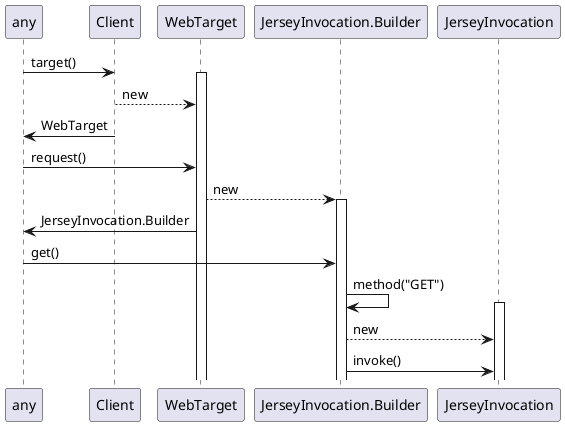 @startuml
any -> Client: target()
activate WebTarget
Client --> WebTarget: new
Client -> any: WebTarget

any -> WebTarget: request()
WebTarget --> JerseyInvocation.Builder: new
activate JerseyInvocation.Builder
WebTarget -> any: JerseyInvocation.Builder
any -> JerseyInvocation.Builder: get()
JerseyInvocation.Builder -> JerseyInvocation.Builder: method("GET")
activate JerseyInvocation
JerseyInvocation.Builder  --> JerseyInvocation: new
JerseyInvocation.Builder -> JerseyInvocation: invoke()
@enduml